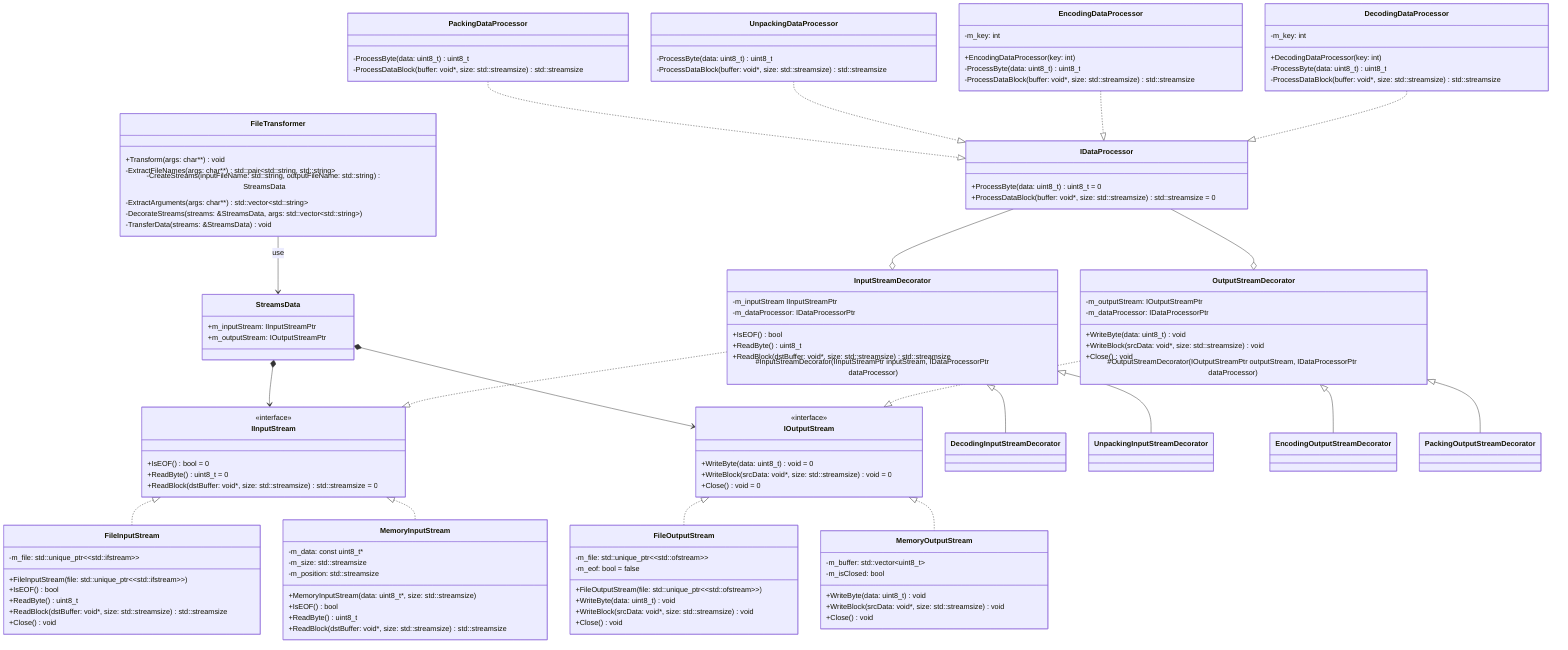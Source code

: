 classDiagram
  class IOutputStream {
    <<interface>>
    +WriteByte(data: uint8_t) void = 0
    +WriteBlock(srcData: void\*, size: std::streamsize) void = 0
    +Close() void = 0
  }

  class IInputStream {
    <<interface>>
    +IsEOF() bool = 0
    +ReadByte() uint8_t = 0
    +ReadBlock(dstBuffer: void\*, size: std::streamsize) std::streamsize = 0
  }

  class FileInputStream {
    -m_file: std::unique_ptr~~std::ifstream~~

    +FileInputStream(file: std::unique_ptr~~std::ifstream~~)
    +IsEOF() bool
    +ReadByte() uint8_t
    +ReadBlock(dstBuffer: void\*, size: std::streamsize) std::streamsize
    +Close() void
  }

  class MemoryInputStream {
    -m_data: const uint8_t#42;
    -m_size: std::streamsize
    -m_position: std::streamsize

    +MemoryInputStream(data: uint8_t\*, size: std::streamsize)
    +IsEOF() bool
    +ReadByte() uint8_t
    +ReadBlock(dstBuffer: void\*, size: std::streamsize) std::streamsize
  }

  class FileOutputStream {
    -m_file: std::unique_ptr~~std::ofstream~~
    -m_eof: bool = false

    +FileOutputStream(file: std::unique_ptr~~std::ofstream~~)
    +WriteByte(data: uint8_t) void
    +WriteBlock(srcData: void\*, size: std::streamsize) void
    +Close() void
  }

  class MemoryOutputStream {
    -m_buffer: std::vector~uint8_t~
    -m_isClosed: bool

    +WriteByte(data: uint8_t) void
    +WriteBlock(srcData: void\*, size: std::streamsize) void
    +Close() void
  }

  class InputStreamDecorator {
    -m_inputStream IInputStreamPtr
    -m_dataProcessor: IDataProcessorPtr

    +IsEOF() bool
    +ReadByte() uint8_t
    +ReadBlock(dstBuffer: void\*, size: std::streamsize) std::streamsize

    #InputStreamDecorator(IInputStreamPtr inputStream, IDataProcessorPtr dataProcessor)
  }

  class OutputStreamDecorator {
    -m_outputStream: IOutputStreamPtr
    -m_dataProcessor: IDataProcessorPtr

    +WriteByte(data: uint8_t) void
    +WriteBlock(srcData: void\*, size: std::streamsize) void
    +Close() void

    #OutputStreamDecorator(IOutputStreamPtr outputStream, IDataProcessorPtr dataProcessor)
  }

  class DecodingInputStreamDecorator {
  }

  class UnpackingInputStreamDecorator {
  }

  class EncodingOutputStreamDecorator {
  }

  class PackingOutputStreamDecorator {
  }



  class IDataProcessor {
    +ProcessByte(data: uint8_t) uint8_t = 0
    +ProcessDataBlock(buffer: void\*, size: std::streamsize) std::streamsize = 0
  }

  class DecodingDataProcessor {
    +DecodingDataProcessor(key: int)
    -m_key: int
    -ProcessByte(data: uint8_t) uint8_t
    -ProcessDataBlock(buffer: void\*, size: std::streamsize) std::streamsize
  }

  class EncodingDataProcessor {
    +EncodingDataProcessor(key: int)
    -m_key: int
    -ProcessByte(data: uint8_t) uint8_t
    -ProcessDataBlock(buffer: void\*, size: std::streamsize) std::streamsize
  }

  class UnpackingDataProcessor {
    -ProcessByte(data: uint8_t) uint8_t
    -ProcessDataBlock(buffer: void\*, size: std::streamsize) std::streamsize
  }

  class PackingDataProcessor {
    -ProcessByte(data: uint8_t) uint8_t
    -ProcessDataBlock(buffer: void\*, size: std::streamsize) std::streamsize
  }

  IInputStream <|.. FileInputStream
  IInputStream <|.. MemoryInputStream
  IOutputStream <|.. FileOutputStream
  IOutputStream <|.. MemoryOutputStream

  OutputStreamDecorator ..|> IOutputStream
  InputStreamDecorator ..|> IInputStream

  InputStreamDecorator <|-- DecodingInputStreamDecorator
  InputStreamDecorator <|-- UnpackingInputStreamDecorator

  OutputStreamDecorator <|-- EncodingOutputStreamDecorator
  OutputStreamDecorator <|-- PackingOutputStreamDecorator

  IDataProcessor --o InputStreamDecorator
  IDataProcessor --o OutputStreamDecorator

  DecodingDataProcessor ..|> IDataProcessor
  EncodingDataProcessor ..|> IDataProcessor
  UnpackingDataProcessor ..|> IDataProcessor
  PackingDataProcessor ..|> IDataProcessor

  class StreamsData {
    +m_inputStream: IInputStreamPtr
    +m_outputStream: IOutputStreamPtr
  }

  class FileTransformer {
    +Transform(args: char\*\*) void

    -ExtractFileNames(args: char\*\*) std::pair~std::string, std::string~
    -CreateStreams(inputFileName: std::string, outputFileName: std::string) StreamsData

    -ExtractArguments(args: char\*\*) std::vector~std::string~
    -DecorateStreams(streams: &StreamsData, args: std::vector~std::string~)

    -TransferData(streams: &StreamsData) void
  }

  FileTransformer --> StreamsData : use
  StreamsData *--> IInputStream
  StreamsData *--> IOutputStream